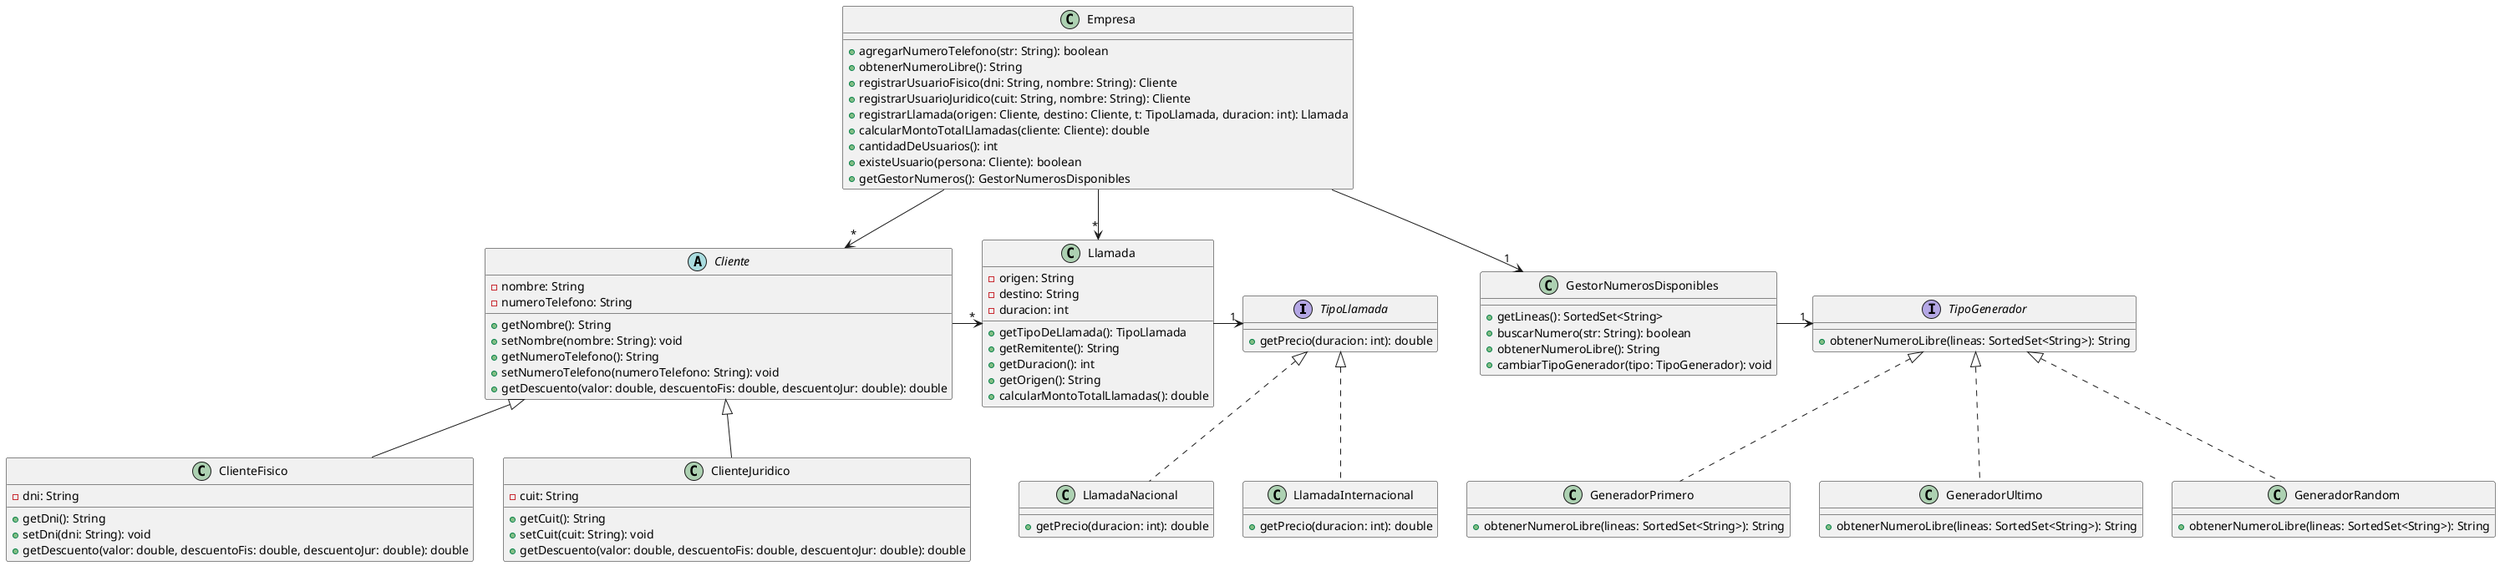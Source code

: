 @startuml

    interface TipoLlamada {
        +getPrecio(duracion: int): double
    }

    class LlamadaNacional implements TipoLlamada {
        +getPrecio(duracion: int): double
    }

    class LlamadaInternacional implements TipoLlamada {
        +getPrecio(duracion: int): double
    }

    class Llamada {
        -origen: String
        -destino: String
        -duracion: int

        +getTipoDeLlamada(): TipoLlamada
        +getRemitente(): String
        +getDuracion(): int
        +getOrigen(): String
        +calcularMontoTotalLlamadas(): double
    }

    abstract class Cliente {
        -nombre: String
        -numeroTelefono: String

        +getNombre(): String
        +setNombre(nombre: String): void
        +getNumeroTelefono(): String
        +setNumeroTelefono(numeroTelefono: String): void
        +getDescuento(valor: double, descuentoFis: double, descuentoJur: double): double
    }

    class ClienteFisico extends Cliente {
        -dni: String

        +getDni(): String
        +setDni(dni: String): void
        +getDescuento(valor: double, descuentoFis: double, descuentoJur: double): double
    }

    class ClienteJuridico extends Cliente {
        -cuit: String

        +getCuit(): String
        +setCuit(cuit: String): void
        +getDescuento(valor: double, descuentoFis: double, descuentoJur: double): double
    }

    class Empresa {

        +agregarNumeroTelefono(str: String): boolean
        +obtenerNumeroLibre(): String
        +registrarUsuarioFisico(dni: String, nombre: String): Cliente
        +registrarUsuarioJuridico(cuit: String, nombre: String): Cliente
        +registrarLlamada(origen: Cliente, destino: Cliente, t: TipoLlamada, duracion: int): Llamada
        +calcularMontoTotalLlamadas(cliente: Cliente): double
        +cantidadDeUsuarios(): int
        +existeUsuario(persona: Cliente): boolean
        +getGestorNumeros(): GestorNumerosDisponibles
    }

    class GestorNumerosDisponibles {

        +getLineas(): SortedSet<String>
        +buscarNumero(str: String): boolean
        +obtenerNumeroLibre(): String
        +cambiarTipoGenerador(tipo: TipoGenerador): void
    }

    interface TipoGenerador {
        +obtenerNumeroLibre(lineas: SortedSet<String>): String
    }

    class GeneradorPrimero implements TipoGenerador {
        +obtenerNumeroLibre(lineas: SortedSet<String>): String
    }

    class GeneradorUltimo implements TipoGenerador {
        +obtenerNumeroLibre(lineas: SortedSet<String>): String
    }

    class GeneradorRandom implements TipoGenerador {
        +obtenerNumeroLibre(lineas: SortedSet<String>): String
    }

    Cliente -> "*" Llamada
    Empresa -down-> "*" Cliente
    Empresa -down-> "*" Llamada
    Empresa -down-> "1" GestorNumerosDisponibles
    GestorNumerosDisponibles -> "1" TipoGenerador
    Llamada -> "1" TipoLlamada
}

@enduml